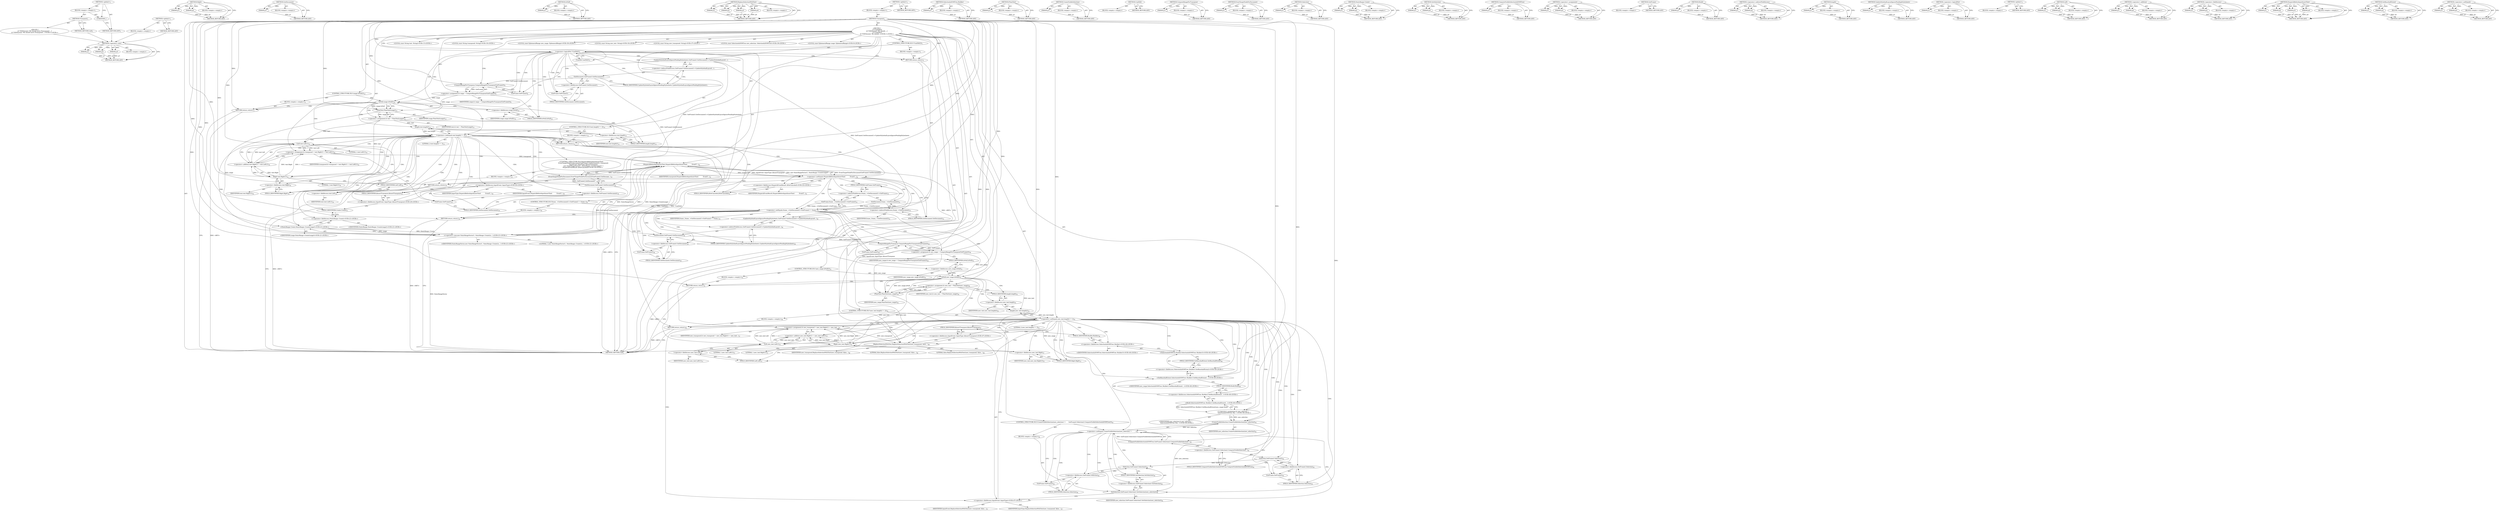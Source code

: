 digraph "&lt;global&gt;" {
vulnerable_302 [label=<(METHOD,&lt;operator&gt;.new)>];
vulnerable_303 [label=<(PARAM,p1)>];
vulnerable_304 [label=<(PARAM,p2)>];
vulnerable_305 [label=<(PARAM,p3)>];
vulnerable_306 [label=<(BLOCK,&lt;empty&gt;,&lt;empty&gt;)>];
vulnerable_307 [label=<(METHOD_RETURN,ANY)>];
vulnerable_281 [label=<(METHOD,Right)>];
vulnerable_282 [label=<(PARAM,p1)>];
vulnerable_283 [label=<(PARAM,p2)>];
vulnerable_284 [label=<(BLOCK,&lt;empty&gt;,&lt;empty&gt;)>];
vulnerable_285 [label=<(METHOD_RETURN,ANY)>];
vulnerable_238 [label=<(METHOD,GetDocument)>];
vulnerable_239 [label=<(PARAM,p1)>];
vulnerable_240 [label=<(BLOCK,&lt;empty&gt;,&lt;empty&gt;)>];
vulnerable_241 [label=<(METHOD_RETURN,ANY)>];
vulnerable_259 [label=<(METHOD,IsNull)>];
vulnerable_260 [label=<(PARAM,p1)>];
vulnerable_261 [label=<(BLOCK,&lt;empty&gt;,&lt;empty&gt;)>];
vulnerable_262 [label=<(METHOD_RETURN,ANY)>];
vulnerable_343 [label=<(METHOD,ReplaceSelectionWithText)>];
vulnerable_344 [label=<(PARAM,p1)>];
vulnerable_345 [label=<(PARAM,p2)>];
vulnerable_346 [label=<(PARAM,p3)>];
vulnerable_347 [label=<(PARAM,p4)>];
vulnerable_348 [label=<(BLOCK,&lt;empty&gt;,&lt;empty&gt;)>];
vulnerable_349 [label=<(METHOD_RETURN,ANY)>];
vulnerable_6 [label=<(METHOD,&lt;global&gt;)<SUB>1</SUB>>];
vulnerable_7 [label=<(BLOCK,&lt;empty&gt;,&lt;empty&gt;)<SUB>1</SUB>>];
vulnerable_8 [label=<(METHOD,Transpose)<SUB>1</SUB>>];
vulnerable_9 [label="<(BLOCK,{
  if (!CanEdit())
//// TODO(yosin): We should...,{
  if (!CanEdit())
//// TODO(yosin): We should...)<SUB>1</SUB>>"];
vulnerable_10 [label=<(CONTROL_STRUCTURE,IF,if (!CanEdit()))<SUB>2</SUB>>];
vulnerable_11 [label=<(&lt;operator&gt;.logicalNot,!CanEdit())<SUB>2</SUB>>];
vulnerable_12 [label=<(CanEdit,CanEdit())<SUB>2</SUB>>];
vulnerable_13 [label=<(BLOCK,&lt;empty&gt;,&lt;empty&gt;)<SUB>5</SUB>>];
vulnerable_14 [label=<(RETURN,return;,return;)<SUB>5</SUB>>];
vulnerable_15 [label=<(UpdateStyleAndLayoutIgnorePendingStylesheets,GetFrame().GetDocument()-&gt;UpdateStyleAndLayoutI...)<SUB>7</SUB>>];
vulnerable_16 [label=<(&lt;operator&gt;.indirectFieldAccess,GetFrame().GetDocument()-&gt;UpdateStyleAndLayoutI...)<SUB>7</SUB>>];
vulnerable_17 [label=<(GetDocument,GetFrame().GetDocument())<SUB>7</SUB>>];
vulnerable_18 [label=<(&lt;operator&gt;.fieldAccess,GetFrame().GetDocument)<SUB>7</SUB>>];
vulnerable_19 [label=<(GetFrame,GetFrame())<SUB>7</SUB>>];
vulnerable_20 [label=<(FIELD_IDENTIFIER,GetDocument,GetDocument)<SUB>7</SUB>>];
vulnerable_21 [label=<(FIELD_IDENTIFIER,UpdateStyleAndLayoutIgnorePendingStylesheets,UpdateStyleAndLayoutIgnorePendingStylesheets)<SUB>7</SUB>>];
vulnerable_22 [label="<(LOCAL,const EphemeralRange range: EphemeralRange)<SUB>9</SUB>>"];
vulnerable_23 [label=<(&lt;operator&gt;.assignment,&amp; range = ComputeRangeForTranspose(GetFrame()))<SUB>9</SUB>>];
vulnerable_24 [label=<(IDENTIFIER,range,&amp; range = ComputeRangeForTranspose(GetFrame()))<SUB>9</SUB>>];
vulnerable_25 [label=<(ComputeRangeForTranspose,ComputeRangeForTranspose(GetFrame()))<SUB>9</SUB>>];
vulnerable_26 [label=<(GetFrame,GetFrame())<SUB>9</SUB>>];
vulnerable_27 [label=<(CONTROL_STRUCTURE,IF,if (range.IsNull()))<SUB>10</SUB>>];
vulnerable_28 [label=<(IsNull,range.IsNull())<SUB>10</SUB>>];
vulnerable_29 [label=<(&lt;operator&gt;.fieldAccess,range.IsNull)<SUB>10</SUB>>];
vulnerable_30 [label=<(IDENTIFIER,range,range.IsNull())<SUB>10</SUB>>];
vulnerable_31 [label=<(FIELD_IDENTIFIER,IsNull,IsNull)<SUB>10</SUB>>];
vulnerable_32 [label=<(BLOCK,&lt;empty&gt;,&lt;empty&gt;)<SUB>11</SUB>>];
vulnerable_33 [label=<(RETURN,return;,return;)<SUB>11</SUB>>];
vulnerable_34 [label="<(LOCAL,const String text: String)<SUB>13</SUB>>"];
vulnerable_35 [label=<(&lt;operator&gt;.assignment,&amp; text = PlainText(range))<SUB>13</SUB>>];
vulnerable_36 [label=<(IDENTIFIER,text,&amp; text = PlainText(range))<SUB>13</SUB>>];
vulnerable_37 [label=<(PlainText,PlainText(range))<SUB>13</SUB>>];
vulnerable_38 [label=<(IDENTIFIER,range,PlainText(range))<SUB>13</SUB>>];
vulnerable_39 [label=<(CONTROL_STRUCTURE,IF,if (text.length() != 2))<SUB>14</SUB>>];
vulnerable_40 [label=<(&lt;operator&gt;.notEquals,text.length() != 2)<SUB>14</SUB>>];
vulnerable_41 [label=<(length,text.length())<SUB>14</SUB>>];
vulnerable_42 [label=<(&lt;operator&gt;.fieldAccess,text.length)<SUB>14</SUB>>];
vulnerable_43 [label=<(IDENTIFIER,text,text.length())<SUB>14</SUB>>];
vulnerable_44 [label=<(FIELD_IDENTIFIER,length,length)<SUB>14</SUB>>];
vulnerable_45 [label=<(LITERAL,2,text.length() != 2)<SUB>14</SUB>>];
vulnerable_46 [label=<(BLOCK,&lt;empty&gt;,&lt;empty&gt;)<SUB>15</SUB>>];
vulnerable_47 [label=<(RETURN,return;,return;)<SUB>15</SUB>>];
vulnerable_48 [label="<(LOCAL,const String transposed: String)<SUB>16</SUB>>"];
vulnerable_49 [label=<(&lt;operator&gt;.assignment,&amp; transposed = text.Right(1) + text.Left(1))<SUB>16</SUB>>];
vulnerable_50 [label=<(IDENTIFIER,transposed,&amp; transposed = text.Right(1) + text.Left(1))<SUB>16</SUB>>];
vulnerable_51 [label=<(&lt;operator&gt;.addition,text.Right(1) + text.Left(1))<SUB>16</SUB>>];
vulnerable_52 [label=<(Right,text.Right(1))<SUB>16</SUB>>];
vulnerable_53 [label=<(&lt;operator&gt;.fieldAccess,text.Right)<SUB>16</SUB>>];
vulnerable_54 [label=<(IDENTIFIER,text,text.Right(1))<SUB>16</SUB>>];
vulnerable_55 [label=<(FIELD_IDENTIFIER,Right,Right)<SUB>16</SUB>>];
vulnerable_56 [label=<(LITERAL,1,text.Right(1))<SUB>16</SUB>>];
vulnerable_57 [label=<(Left,text.Left(1))<SUB>16</SUB>>];
vulnerable_58 [label=<(&lt;operator&gt;.fieldAccess,text.Left)<SUB>16</SUB>>];
vulnerable_59 [label=<(IDENTIFIER,text,text.Left(1))<SUB>16</SUB>>];
vulnerable_60 [label=<(FIELD_IDENTIFIER,Left,Left)<SUB>16</SUB>>];
vulnerable_61 [label=<(LITERAL,1,text.Left(1))<SUB>16</SUB>>];
vulnerable_62 [label="<(CONTROL_STRUCTURE,IF,if (DispatchBeforeInputInsertText(
          EventTargetNodeForDocument(GetFrame().GetDocument()), transposed,
           InputEvent::InputType::kInsertTranspose,
           new StaticRangeVector(1, StaticRange::Create(range))) !=
       DispatchEventResult::kNotCanceled))<SUB>18</SUB>>"];
vulnerable_63 [label=<(&lt;operator&gt;.notEquals,DispatchBeforeInputInsertText(
          EventT...)<SUB>18</SUB>>];
vulnerable_64 [label=<(DispatchBeforeInputInsertText,DispatchBeforeInputInsertText(
          EventT...)<SUB>18</SUB>>];
vulnerable_65 [label=<(EventTargetNodeForDocument,EventTargetNodeForDocument(GetFrame().GetDocume...)<SUB>19</SUB>>];
vulnerable_66 [label=<(GetDocument,GetFrame().GetDocument())<SUB>19</SUB>>];
vulnerable_67 [label=<(&lt;operator&gt;.fieldAccess,GetFrame().GetDocument)<SUB>19</SUB>>];
vulnerable_68 [label=<(GetFrame,GetFrame())<SUB>19</SUB>>];
vulnerable_69 [label=<(FIELD_IDENTIFIER,GetDocument,GetDocument)<SUB>19</SUB>>];
vulnerable_70 [label=<(IDENTIFIER,transposed,DispatchBeforeInputInsertText(
          EventT...)<SUB>19</SUB>>];
vulnerable_71 [label="<(&lt;operator&gt;.fieldAccess,InputEvent::InputType::kInsertTranspose)<SUB>20</SUB>>"];
vulnerable_72 [label="<(&lt;operator&gt;.fieldAccess,InputEvent::InputType)<SUB>20</SUB>>"];
vulnerable_73 [label=<(IDENTIFIER,InputEvent,DispatchBeforeInputInsertText(
          EventT...)<SUB>20</SUB>>];
vulnerable_74 [label=<(IDENTIFIER,InputType,DispatchBeforeInputInsertText(
          EventT...)<SUB>20</SUB>>];
vulnerable_75 [label=<(FIELD_IDENTIFIER,kInsertTranspose,kInsertTranspose)<SUB>20</SUB>>];
vulnerable_76 [label="<(&lt;operator&gt;.new,new StaticRangeVector(1, StaticRange::Create(ra...)<SUB>21</SUB>>"];
vulnerable_77 [label="<(IDENTIFIER,StaticRangeVector,new StaticRangeVector(1, StaticRange::Create(ra...)<SUB>21</SUB>>"];
vulnerable_78 [label="<(LITERAL,1,new StaticRangeVector(1, StaticRange::Create(ra...)<SUB>21</SUB>>"];
vulnerable_79 [label="<(StaticRange.Create,StaticRange::Create(range))<SUB>21</SUB>>"];
vulnerable_80 [label="<(&lt;operator&gt;.fieldAccess,StaticRange::Create)<SUB>21</SUB>>"];
vulnerable_81 [label="<(IDENTIFIER,StaticRange,StaticRange::Create(range))<SUB>21</SUB>>"];
vulnerable_82 [label=<(FIELD_IDENTIFIER,Create,Create)<SUB>21</SUB>>];
vulnerable_83 [label="<(IDENTIFIER,range,StaticRange::Create(range))<SUB>21</SUB>>"];
vulnerable_84 [label="<(&lt;operator&gt;.fieldAccess,DispatchEventResult::kNotCanceled)<SUB>22</SUB>>"];
vulnerable_85 [label=<(IDENTIFIER,DispatchEventResult,DispatchBeforeInputInsertText(
          EventT...)<SUB>22</SUB>>];
vulnerable_86 [label=<(FIELD_IDENTIFIER,kNotCanceled,kNotCanceled)<SUB>22</SUB>>];
vulnerable_87 [label=<(BLOCK,&lt;empty&gt;,&lt;empty&gt;)<SUB>23</SUB>>];
vulnerable_88 [label=<(RETURN,return;,return;)<SUB>23</SUB>>];
vulnerable_89 [label=<(CONTROL_STRUCTURE,IF,if (frame_-&gt;GetDocument()-&gt;GetFrame() != frame_))<SUB>25</SUB>>];
vulnerable_90 [label=<(&lt;operator&gt;.notEquals,frame_-&gt;GetDocument()-&gt;GetFrame() != frame_)<SUB>25</SUB>>];
vulnerable_91 [label=<(GetFrame,frame_-&gt;GetDocument()-&gt;GetFrame())<SUB>25</SUB>>];
vulnerable_92 [label=<(&lt;operator&gt;.indirectFieldAccess,frame_-&gt;GetDocument()-&gt;GetFrame)<SUB>25</SUB>>];
vulnerable_93 [label=<(GetDocument,frame_-&gt;GetDocument())<SUB>25</SUB>>];
vulnerable_94 [label=<(&lt;operator&gt;.indirectFieldAccess,frame_-&gt;GetDocument)<SUB>25</SUB>>];
vulnerable_95 [label=<(IDENTIFIER,frame_,frame_-&gt;GetDocument())<SUB>25</SUB>>];
vulnerable_96 [label=<(FIELD_IDENTIFIER,GetDocument,GetDocument)<SUB>25</SUB>>];
vulnerable_97 [label=<(FIELD_IDENTIFIER,GetFrame,GetFrame)<SUB>25</SUB>>];
vulnerable_98 [label=<(IDENTIFIER,frame_,frame_-&gt;GetDocument()-&gt;GetFrame() != frame_)<SUB>25</SUB>>];
vulnerable_99 [label=<(BLOCK,&lt;empty&gt;,&lt;empty&gt;)<SUB>26</SUB>>];
vulnerable_100 [label=<(RETURN,return;,return;)<SUB>26</SUB>>];
vulnerable_101 [label=<(UpdateStyleAndLayoutIgnorePendingStylesheets,GetFrame().GetDocument()-&gt;UpdateStyleAndLayoutI...)<SUB>28</SUB>>];
vulnerable_102 [label=<(&lt;operator&gt;.indirectFieldAccess,GetFrame().GetDocument()-&gt;UpdateStyleAndLayoutI...)<SUB>28</SUB>>];
vulnerable_103 [label=<(GetDocument,GetFrame().GetDocument())<SUB>28</SUB>>];
vulnerable_104 [label=<(&lt;operator&gt;.fieldAccess,GetFrame().GetDocument)<SUB>28</SUB>>];
vulnerable_105 [label=<(GetFrame,GetFrame())<SUB>28</SUB>>];
vulnerable_106 [label=<(FIELD_IDENTIFIER,GetDocument,GetDocument)<SUB>28</SUB>>];
vulnerable_107 [label=<(FIELD_IDENTIFIER,UpdateStyleAndLayoutIgnorePendingStylesheets,UpdateStyleAndLayoutIgnorePendingStylesheets)<SUB>28</SUB>>];
vulnerable_108 [label="<(LOCAL,const EphemeralRange new_range: EphemeralRange)<SUB>30</SUB>>"];
vulnerable_109 [label=<(&lt;operator&gt;.assignment,&amp; new_range = ComputeRangeForTranspose(GetFrame()))<SUB>30</SUB>>];
vulnerable_110 [label=<(IDENTIFIER,new_range,&amp; new_range = ComputeRangeForTranspose(GetFrame()))<SUB>30</SUB>>];
vulnerable_111 [label=<(ComputeRangeForTranspose,ComputeRangeForTranspose(GetFrame()))<SUB>30</SUB>>];
vulnerable_112 [label=<(GetFrame,GetFrame())<SUB>30</SUB>>];
vulnerable_113 [label=<(CONTROL_STRUCTURE,IF,if (new_range.IsNull()))<SUB>31</SUB>>];
vulnerable_114 [label=<(IsNull,new_range.IsNull())<SUB>31</SUB>>];
vulnerable_115 [label=<(&lt;operator&gt;.fieldAccess,new_range.IsNull)<SUB>31</SUB>>];
vulnerable_116 [label=<(IDENTIFIER,new_range,new_range.IsNull())<SUB>31</SUB>>];
vulnerable_117 [label=<(FIELD_IDENTIFIER,IsNull,IsNull)<SUB>31</SUB>>];
vulnerable_118 [label=<(BLOCK,&lt;empty&gt;,&lt;empty&gt;)<SUB>32</SUB>>];
vulnerable_119 [label=<(RETURN,return;,return;)<SUB>32</SUB>>];
vulnerable_120 [label="<(LOCAL,const String new_text: String)<SUB>34</SUB>>"];
vulnerable_121 [label=<(&lt;operator&gt;.assignment,&amp; new_text = PlainText(new_range))<SUB>34</SUB>>];
vulnerable_122 [label=<(IDENTIFIER,new_text,&amp; new_text = PlainText(new_range))<SUB>34</SUB>>];
vulnerable_123 [label=<(PlainText,PlainText(new_range))<SUB>34</SUB>>];
vulnerable_124 [label=<(IDENTIFIER,new_range,PlainText(new_range))<SUB>34</SUB>>];
vulnerable_125 [label=<(CONTROL_STRUCTURE,IF,if (new_text.length() != 2))<SUB>35</SUB>>];
vulnerable_126 [label=<(&lt;operator&gt;.notEquals,new_text.length() != 2)<SUB>35</SUB>>];
vulnerable_127 [label=<(length,new_text.length())<SUB>35</SUB>>];
vulnerable_128 [label=<(&lt;operator&gt;.fieldAccess,new_text.length)<SUB>35</SUB>>];
vulnerable_129 [label=<(IDENTIFIER,new_text,new_text.length())<SUB>35</SUB>>];
vulnerable_130 [label=<(FIELD_IDENTIFIER,length,length)<SUB>35</SUB>>];
vulnerable_131 [label=<(LITERAL,2,new_text.length() != 2)<SUB>35</SUB>>];
vulnerable_132 [label=<(BLOCK,&lt;empty&gt;,&lt;empty&gt;)<SUB>36</SUB>>];
vulnerable_133 [label=<(RETURN,return;,return;)<SUB>36</SUB>>];
vulnerable_134 [label="<(LOCAL,const String new_transposed: String)<SUB>37</SUB>>"];
vulnerable_135 [label=<(&lt;operator&gt;.assignment,&amp; new_transposed = new_text.Right(1) + new_text...)<SUB>37</SUB>>];
vulnerable_136 [label=<(IDENTIFIER,new_transposed,&amp; new_transposed = new_text.Right(1) + new_text...)<SUB>37</SUB>>];
vulnerable_137 [label=<(&lt;operator&gt;.addition,new_text.Right(1) + new_text.Left(1))<SUB>37</SUB>>];
vulnerable_138 [label=<(Right,new_text.Right(1))<SUB>37</SUB>>];
vulnerable_139 [label=<(&lt;operator&gt;.fieldAccess,new_text.Right)<SUB>37</SUB>>];
vulnerable_140 [label=<(IDENTIFIER,new_text,new_text.Right(1))<SUB>37</SUB>>];
vulnerable_141 [label=<(FIELD_IDENTIFIER,Right,Right)<SUB>37</SUB>>];
vulnerable_142 [label=<(LITERAL,1,new_text.Right(1))<SUB>37</SUB>>];
vulnerable_143 [label=<(Left,new_text.Left(1))<SUB>37</SUB>>];
vulnerable_144 [label=<(&lt;operator&gt;.fieldAccess,new_text.Left)<SUB>37</SUB>>];
vulnerable_145 [label=<(IDENTIFIER,new_text,new_text.Left(1))<SUB>37</SUB>>];
vulnerable_146 [label=<(FIELD_IDENTIFIER,Left,Left)<SUB>37</SUB>>];
vulnerable_147 [label=<(LITERAL,1,new_text.Left(1))<SUB>37</SUB>>];
vulnerable_148 [label="<(LOCAL,const SelectionInDOMTree new_selection: SelectionInDOMTree)<SUB>39</SUB>>"];
vulnerable_149 [label="<(&lt;operator&gt;.assignment,&amp; new_selection =
      SelectionInDOMTree::Bui...)<SUB>39</SUB>>"];
vulnerable_150 [label="<(IDENTIFIER,new_selection,&amp; new_selection =
      SelectionInDOMTree::Bui...)<SUB>39</SUB>>"];
vulnerable_151 [label="<(Build,SelectionInDOMTree::Builder().SetBaseAndExtent(...)<SUB>40</SUB>>"];
vulnerable_152 [label="<(&lt;operator&gt;.fieldAccess,SelectionInDOMTree::Builder().SetBaseAndExtent(...)<SUB>40</SUB>>"];
vulnerable_153 [label="<(SetBaseAndExtent,SelectionInDOMTree::Builder().SetBaseAndExtent(...)<SUB>40</SUB>>"];
vulnerable_154 [label="<(&lt;operator&gt;.fieldAccess,SelectionInDOMTree::Builder().SetBaseAndExtent)<SUB>40</SUB>>"];
vulnerable_155 [label="<(SelectionInDOMTree.Builder,SelectionInDOMTree::Builder())<SUB>40</SUB>>"];
vulnerable_156 [label="<(&lt;operator&gt;.fieldAccess,SelectionInDOMTree::Builder)<SUB>40</SUB>>"];
vulnerable_157 [label="<(IDENTIFIER,SelectionInDOMTree,SelectionInDOMTree::Builder())<SUB>40</SUB>>"];
vulnerable_158 [label=<(FIELD_IDENTIFIER,Builder,Builder)<SUB>40</SUB>>];
vulnerable_159 [label=<(FIELD_IDENTIFIER,SetBaseAndExtent,SetBaseAndExtent)<SUB>40</SUB>>];
vulnerable_160 [label="<(IDENTIFIER,new_range,SelectionInDOMTree::Builder().SetBaseAndExtent(...)<SUB>40</SUB>>"];
vulnerable_161 [label=<(FIELD_IDENTIFIER,Build,Build)<SUB>40</SUB>>];
vulnerable_162 [label=<(CONTROL_STRUCTURE,IF,if (CreateVisibleSelection(new_selection) !=
      GetFrame().Selection().ComputeVisibleSelectionInDOMTree()))<SUB>42</SUB>>];
vulnerable_163 [label=<(&lt;operator&gt;.notEquals,CreateVisibleSelection(new_selection) !=
      ...)<SUB>42</SUB>>];
vulnerable_164 [label=<(CreateVisibleSelection,CreateVisibleSelection(new_selection))<SUB>42</SUB>>];
vulnerable_165 [label=<(IDENTIFIER,new_selection,CreateVisibleSelection(new_selection))<SUB>42</SUB>>];
vulnerable_166 [label=<(ComputeVisibleSelectionInDOMTree,GetFrame().Selection().ComputeVisibleSelectionI...)<SUB>43</SUB>>];
vulnerable_167 [label=<(&lt;operator&gt;.fieldAccess,GetFrame().Selection().ComputeVisibleSelectionI...)<SUB>43</SUB>>];
vulnerable_168 [label=<(Selection,GetFrame().Selection())<SUB>43</SUB>>];
vulnerable_169 [label=<(&lt;operator&gt;.fieldAccess,GetFrame().Selection)<SUB>43</SUB>>];
vulnerable_170 [label=<(GetFrame,GetFrame())<SUB>43</SUB>>];
vulnerable_171 [label=<(FIELD_IDENTIFIER,Selection,Selection)<SUB>43</SUB>>];
vulnerable_172 [label=<(FIELD_IDENTIFIER,ComputeVisibleSelectionInDOMTree,ComputeVisibleSelectionInDOMTree)<SUB>43</SUB>>];
vulnerable_173 [label=<(BLOCK,&lt;empty&gt;,&lt;empty&gt;)<SUB>44</SUB>>];
vulnerable_174 [label=<(SetSelection,GetFrame().Selection().SetSelection(new_selection))<SUB>44</SUB>>];
vulnerable_175 [label=<(&lt;operator&gt;.fieldAccess,GetFrame().Selection().SetSelection)<SUB>44</SUB>>];
vulnerable_176 [label=<(Selection,GetFrame().Selection())<SUB>44</SUB>>];
vulnerable_177 [label=<(&lt;operator&gt;.fieldAccess,GetFrame().Selection)<SUB>44</SUB>>];
vulnerable_178 [label=<(GetFrame,GetFrame())<SUB>44</SUB>>];
vulnerable_179 [label=<(FIELD_IDENTIFIER,Selection,Selection)<SUB>44</SUB>>];
vulnerable_180 [label=<(FIELD_IDENTIFIER,SetSelection,SetSelection)<SUB>44</SUB>>];
vulnerable_181 [label=<(IDENTIFIER,new_selection,GetFrame().Selection().SetSelection(new_selection))<SUB>44</SUB>>];
vulnerable_182 [label=<(ReplaceSelectionWithText,ReplaceSelectionWithText(new_transposed, false,...)<SUB>46</SUB>>];
vulnerable_183 [label=<(IDENTIFIER,new_transposed,ReplaceSelectionWithText(new_transposed, false,...)<SUB>46</SUB>>];
vulnerable_184 [label=<(LITERAL,false,ReplaceSelectionWithText(new_transposed, false,...)<SUB>46</SUB>>];
vulnerable_185 [label=<(LITERAL,false,ReplaceSelectionWithText(new_transposed, false,...)<SUB>46</SUB>>];
vulnerable_186 [label="<(&lt;operator&gt;.fieldAccess,InputEvent::InputType::kInsertTranspose)<SUB>47</SUB>>"];
vulnerable_187 [label="<(&lt;operator&gt;.fieldAccess,InputEvent::InputType)<SUB>47</SUB>>"];
vulnerable_188 [label=<(IDENTIFIER,InputEvent,ReplaceSelectionWithText(new_transposed, false,...)<SUB>47</SUB>>];
vulnerable_189 [label=<(IDENTIFIER,InputType,ReplaceSelectionWithText(new_transposed, false,...)<SUB>47</SUB>>];
vulnerable_190 [label=<(FIELD_IDENTIFIER,kInsertTranspose,kInsertTranspose)<SUB>47</SUB>>];
vulnerable_191 [label=<(METHOD_RETURN,void)<SUB>1</SUB>>];
vulnerable_193 [label=<(METHOD_RETURN,ANY)<SUB>1</SUB>>];
vulnerable_322 [label=<(METHOD,SelectionInDOMTree.Builder)>];
vulnerable_323 [label=<(PARAM,p1)>];
vulnerable_324 [label=<(BLOCK,&lt;empty&gt;,&lt;empty&gt;)>];
vulnerable_325 [label=<(METHOD_RETURN,ANY)>];
vulnerable_263 [label=<(METHOD,PlainText)>];
vulnerable_264 [label=<(PARAM,p1)>];
vulnerable_265 [label=<(BLOCK,&lt;empty&gt;,&lt;empty&gt;)>];
vulnerable_266 [label=<(METHOD_RETURN,ANY)>];
vulnerable_326 [label=<(METHOD,CreateVisibleSelection)>];
vulnerable_327 [label=<(PARAM,p1)>];
vulnerable_328 [label=<(BLOCK,&lt;empty&gt;,&lt;empty&gt;)>];
vulnerable_329 [label=<(METHOD_RETURN,ANY)>];
vulnerable_226 [label=<(METHOD,CanEdit)>];
vulnerable_227 [label=<(BLOCK,&lt;empty&gt;,&lt;empty&gt;)>];
vulnerable_228 [label=<(METHOD_RETURN,ANY)>];
vulnerable_255 [label=<(METHOD,ComputeRangeForTranspose)>];
vulnerable_256 [label=<(PARAM,p1)>];
vulnerable_257 [label=<(BLOCK,&lt;empty&gt;,&lt;empty&gt;)>];
vulnerable_258 [label=<(METHOD_RETURN,ANY)>];
vulnerable_298 [label=<(METHOD,EventTargetNodeForDocument)>];
vulnerable_299 [label=<(PARAM,p1)>];
vulnerable_300 [label=<(BLOCK,&lt;empty&gt;,&lt;empty&gt;)>];
vulnerable_301 [label=<(METHOD_RETURN,ANY)>];
vulnerable_334 [label=<(METHOD,Selection)>];
vulnerable_335 [label=<(PARAM,p1)>];
vulnerable_336 [label=<(BLOCK,&lt;empty&gt;,&lt;empty&gt;)>];
vulnerable_337 [label=<(METHOD_RETURN,ANY)>];
vulnerable_308 [label=<(METHOD,StaticRange.Create)>];
vulnerable_309 [label=<(PARAM,p1)>];
vulnerable_310 [label=<(PARAM,p2)>];
vulnerable_311 [label=<(BLOCK,&lt;empty&gt;,&lt;empty&gt;)>];
vulnerable_312 [label=<(METHOD_RETURN,ANY)>];
vulnerable_338 [label=<(METHOD,SetSelection)>];
vulnerable_339 [label=<(PARAM,p1)>];
vulnerable_340 [label=<(PARAM,p2)>];
vulnerable_341 [label=<(BLOCK,&lt;empty&gt;,&lt;empty&gt;)>];
vulnerable_342 [label=<(METHOD_RETURN,ANY)>];
vulnerable_330 [label=<(METHOD,ComputeVisibleSelectionInDOMTree)>];
vulnerable_331 [label=<(PARAM,p1)>];
vulnerable_332 [label=<(BLOCK,&lt;empty&gt;,&lt;empty&gt;)>];
vulnerable_333 [label=<(METHOD_RETURN,ANY)>];
vulnerable_250 [label=<(METHOD,&lt;operator&gt;.assignment)>];
vulnerable_251 [label=<(PARAM,p1)>];
vulnerable_252 [label=<(PARAM,p2)>];
vulnerable_253 [label=<(BLOCK,&lt;empty&gt;,&lt;empty&gt;)>];
vulnerable_254 [label=<(METHOD_RETURN,ANY)>];
vulnerable_247 [label=<(METHOD,GetFrame)>];
vulnerable_248 [label=<(BLOCK,&lt;empty&gt;,&lt;empty&gt;)>];
vulnerable_249 [label=<(METHOD_RETURN,ANY)>];
vulnerable_313 [label=<(METHOD,Build)>];
vulnerable_314 [label=<(PARAM,p1)>];
vulnerable_315 [label=<(BLOCK,&lt;empty&gt;,&lt;empty&gt;)>];
vulnerable_316 [label=<(METHOD_RETURN,ANY)>];
vulnerable_233 [label=<(METHOD,&lt;operator&gt;.indirectFieldAccess)>];
vulnerable_234 [label=<(PARAM,p1)>];
vulnerable_235 [label=<(PARAM,p2)>];
vulnerable_236 [label=<(BLOCK,&lt;empty&gt;,&lt;empty&gt;)>];
vulnerable_237 [label=<(METHOD_RETURN,ANY)>];
vulnerable_272 [label=<(METHOD,length)>];
vulnerable_273 [label=<(PARAM,p1)>];
vulnerable_274 [label=<(BLOCK,&lt;empty&gt;,&lt;empty&gt;)>];
vulnerable_275 [label=<(METHOD_RETURN,ANY)>];
vulnerable_229 [label=<(METHOD,UpdateStyleAndLayoutIgnorePendingStylesheets)>];
vulnerable_230 [label=<(PARAM,p1)>];
vulnerable_231 [label=<(BLOCK,&lt;empty&gt;,&lt;empty&gt;)>];
vulnerable_232 [label=<(METHOD_RETURN,ANY)>];
vulnerable_222 [label=<(METHOD,&lt;operator&gt;.logicalNot)>];
vulnerable_223 [label=<(PARAM,p1)>];
vulnerable_224 [label=<(BLOCK,&lt;empty&gt;,&lt;empty&gt;)>];
vulnerable_225 [label=<(METHOD_RETURN,ANY)>];
vulnerable_216 [label=<(METHOD,&lt;global&gt;)<SUB>1</SUB>>];
vulnerable_217 [label=<(BLOCK,&lt;empty&gt;,&lt;empty&gt;)>];
vulnerable_218 [label=<(METHOD_RETURN,ANY)>];
vulnerable_286 [label=<(METHOD,Left)>];
vulnerable_287 [label=<(PARAM,p1)>];
vulnerable_288 [label=<(PARAM,p2)>];
vulnerable_289 [label=<(BLOCK,&lt;empty&gt;,&lt;empty&gt;)>];
vulnerable_290 [label=<(METHOD_RETURN,ANY)>];
vulnerable_276 [label=<(METHOD,&lt;operator&gt;.addition)>];
vulnerable_277 [label=<(PARAM,p1)>];
vulnerable_278 [label=<(PARAM,p2)>];
vulnerable_279 [label=<(BLOCK,&lt;empty&gt;,&lt;empty&gt;)>];
vulnerable_280 [label=<(METHOD_RETURN,ANY)>];
vulnerable_242 [label=<(METHOD,&lt;operator&gt;.fieldAccess)>];
vulnerable_243 [label=<(PARAM,p1)>];
vulnerable_244 [label=<(PARAM,p2)>];
vulnerable_245 [label=<(BLOCK,&lt;empty&gt;,&lt;empty&gt;)>];
vulnerable_246 [label=<(METHOD_RETURN,ANY)>];
vulnerable_291 [label=<(METHOD,DispatchBeforeInputInsertText)>];
vulnerable_292 [label=<(PARAM,p1)>];
vulnerable_293 [label=<(PARAM,p2)>];
vulnerable_294 [label=<(PARAM,p3)>];
vulnerable_295 [label=<(PARAM,p4)>];
vulnerable_296 [label=<(BLOCK,&lt;empty&gt;,&lt;empty&gt;)>];
vulnerable_297 [label=<(METHOD_RETURN,ANY)>];
vulnerable_317 [label=<(METHOD,SetBaseAndExtent)>];
vulnerable_318 [label=<(PARAM,p1)>];
vulnerable_319 [label=<(PARAM,p2)>];
vulnerable_320 [label=<(BLOCK,&lt;empty&gt;,&lt;empty&gt;)>];
vulnerable_321 [label=<(METHOD_RETURN,ANY)>];
vulnerable_267 [label=<(METHOD,&lt;operator&gt;.notEquals)>];
vulnerable_268 [label=<(PARAM,p1)>];
vulnerable_269 [label=<(PARAM,p2)>];
vulnerable_270 [label=<(BLOCK,&lt;empty&gt;,&lt;empty&gt;)>];
vulnerable_271 [label=<(METHOD_RETURN,ANY)>];
fixed_6 [label=<(METHOD,&lt;global&gt;)<SUB>1</SUB>>];
fixed_7 [label=<(BLOCK,&lt;empty&gt;,&lt;empty&gt;)<SUB>1</SUB>>];
fixed_8 [label=<(METHOD,Transpose)<SUB>1</SUB>>];
fixed_9 [label="<(BLOCK,{
//// TODO(yosin): We should move |Transpose()...,{
//// TODO(yosin): We should move |Transpose()...)<SUB>1</SUB>>"];
fixed_10 [label=<(METHOD_RETURN,void)<SUB>1</SUB>>];
fixed_12 [label=<(UNKNOWN,,)>];
fixed_13 [label=<(METHOD_RETURN,ANY)<SUB>1</SUB>>];
fixed_20 [label=<(METHOD,&lt;global&gt;)<SUB>1</SUB>>];
fixed_21 [label=<(BLOCK,&lt;empty&gt;,&lt;empty&gt;)>];
fixed_22 [label=<(METHOD_RETURN,ANY)>];
vulnerable_302 -> vulnerable_303  [key=0, label="AST: "];
vulnerable_302 -> vulnerable_303  [key=1, label="DDG: "];
vulnerable_302 -> vulnerable_306  [key=0, label="AST: "];
vulnerable_302 -> vulnerable_304  [key=0, label="AST: "];
vulnerable_302 -> vulnerable_304  [key=1, label="DDG: "];
vulnerable_302 -> vulnerable_307  [key=0, label="AST: "];
vulnerable_302 -> vulnerable_307  [key=1, label="CFG: "];
vulnerable_302 -> vulnerable_305  [key=0, label="AST: "];
vulnerable_302 -> vulnerable_305  [key=1, label="DDG: "];
vulnerable_303 -> vulnerable_307  [key=0, label="DDG: p1"];
vulnerable_304 -> vulnerable_307  [key=0, label="DDG: p2"];
vulnerable_305 -> vulnerable_307  [key=0, label="DDG: p3"];
vulnerable_281 -> vulnerable_282  [key=0, label="AST: "];
vulnerable_281 -> vulnerable_282  [key=1, label="DDG: "];
vulnerable_281 -> vulnerable_284  [key=0, label="AST: "];
vulnerable_281 -> vulnerable_283  [key=0, label="AST: "];
vulnerable_281 -> vulnerable_283  [key=1, label="DDG: "];
vulnerable_281 -> vulnerable_285  [key=0, label="AST: "];
vulnerable_281 -> vulnerable_285  [key=1, label="CFG: "];
vulnerable_282 -> vulnerable_285  [key=0, label="DDG: p1"];
vulnerable_283 -> vulnerable_285  [key=0, label="DDG: p2"];
vulnerable_238 -> vulnerable_239  [key=0, label="AST: "];
vulnerable_238 -> vulnerable_239  [key=1, label="DDG: "];
vulnerable_238 -> vulnerable_240  [key=0, label="AST: "];
vulnerable_238 -> vulnerable_241  [key=0, label="AST: "];
vulnerable_238 -> vulnerable_241  [key=1, label="CFG: "];
vulnerable_239 -> vulnerable_241  [key=0, label="DDG: p1"];
vulnerable_259 -> vulnerable_260  [key=0, label="AST: "];
vulnerable_259 -> vulnerable_260  [key=1, label="DDG: "];
vulnerable_259 -> vulnerable_261  [key=0, label="AST: "];
vulnerable_259 -> vulnerable_262  [key=0, label="AST: "];
vulnerable_259 -> vulnerable_262  [key=1, label="CFG: "];
vulnerable_260 -> vulnerable_262  [key=0, label="DDG: p1"];
vulnerable_343 -> vulnerable_344  [key=0, label="AST: "];
vulnerable_343 -> vulnerable_344  [key=1, label="DDG: "];
vulnerable_343 -> vulnerable_348  [key=0, label="AST: "];
vulnerable_343 -> vulnerable_345  [key=0, label="AST: "];
vulnerable_343 -> vulnerable_345  [key=1, label="DDG: "];
vulnerable_343 -> vulnerable_349  [key=0, label="AST: "];
vulnerable_343 -> vulnerable_349  [key=1, label="CFG: "];
vulnerable_343 -> vulnerable_346  [key=0, label="AST: "];
vulnerable_343 -> vulnerable_346  [key=1, label="DDG: "];
vulnerable_343 -> vulnerable_347  [key=0, label="AST: "];
vulnerable_343 -> vulnerable_347  [key=1, label="DDG: "];
vulnerable_344 -> vulnerable_349  [key=0, label="DDG: p1"];
vulnerable_345 -> vulnerable_349  [key=0, label="DDG: p2"];
vulnerable_346 -> vulnerable_349  [key=0, label="DDG: p3"];
vulnerable_347 -> vulnerable_349  [key=0, label="DDG: p4"];
vulnerable_6 -> vulnerable_7  [key=0, label="AST: "];
vulnerable_6 -> vulnerable_193  [key=0, label="AST: "];
vulnerable_6 -> vulnerable_193  [key=1, label="CFG: "];
vulnerable_7 -> vulnerable_8  [key=0, label="AST: "];
vulnerable_8 -> vulnerable_9  [key=0, label="AST: "];
vulnerable_8 -> vulnerable_191  [key=0, label="AST: "];
vulnerable_8 -> vulnerable_12  [key=0, label="CFG: "];
vulnerable_8 -> vulnerable_182  [key=0, label="DDG: "];
vulnerable_8 -> vulnerable_11  [key=0, label="DDG: "];
vulnerable_8 -> vulnerable_14  [key=0, label="DDG: "];
vulnerable_8 -> vulnerable_25  [key=0, label="DDG: "];
vulnerable_8 -> vulnerable_33  [key=0, label="DDG: "];
vulnerable_8 -> vulnerable_37  [key=0, label="DDG: "];
vulnerable_8 -> vulnerable_40  [key=0, label="DDG: "];
vulnerable_8 -> vulnerable_47  [key=0, label="DDG: "];
vulnerable_8 -> vulnerable_88  [key=0, label="DDG: "];
vulnerable_8 -> vulnerable_90  [key=0, label="DDG: "];
vulnerable_8 -> vulnerable_100  [key=0, label="DDG: "];
vulnerable_8 -> vulnerable_111  [key=0, label="DDG: "];
vulnerable_8 -> vulnerable_119  [key=0, label="DDG: "];
vulnerable_8 -> vulnerable_123  [key=0, label="DDG: "];
vulnerable_8 -> vulnerable_126  [key=0, label="DDG: "];
vulnerable_8 -> vulnerable_133  [key=0, label="DDG: "];
vulnerable_8 -> vulnerable_52  [key=0, label="DDG: "];
vulnerable_8 -> vulnerable_57  [key=0, label="DDG: "];
vulnerable_8 -> vulnerable_64  [key=0, label="DDG: "];
vulnerable_8 -> vulnerable_138  [key=0, label="DDG: "];
vulnerable_8 -> vulnerable_143  [key=0, label="DDG: "];
vulnerable_8 -> vulnerable_164  [key=0, label="DDG: "];
vulnerable_8 -> vulnerable_174  [key=0, label="DDG: "];
vulnerable_8 -> vulnerable_76  [key=0, label="DDG: "];
vulnerable_8 -> vulnerable_153  [key=0, label="DDG: "];
vulnerable_8 -> vulnerable_79  [key=0, label="DDG: "];
vulnerable_9 -> vulnerable_10  [key=0, label="AST: "];
vulnerable_9 -> vulnerable_15  [key=0, label="AST: "];
vulnerable_9 -> vulnerable_22  [key=0, label="AST: "];
vulnerable_9 -> vulnerable_23  [key=0, label="AST: "];
vulnerable_9 -> vulnerable_27  [key=0, label="AST: "];
vulnerable_9 -> vulnerable_34  [key=0, label="AST: "];
vulnerable_9 -> vulnerable_35  [key=0, label="AST: "];
vulnerable_9 -> vulnerable_39  [key=0, label="AST: "];
vulnerable_9 -> vulnerable_48  [key=0, label="AST: "];
vulnerable_9 -> vulnerable_49  [key=0, label="AST: "];
vulnerable_9 -> vulnerable_62  [key=0, label="AST: "];
vulnerable_9 -> vulnerable_89  [key=0, label="AST: "];
vulnerable_9 -> vulnerable_101  [key=0, label="AST: "];
vulnerable_9 -> vulnerable_108  [key=0, label="AST: "];
vulnerable_9 -> vulnerable_109  [key=0, label="AST: "];
vulnerable_9 -> vulnerable_113  [key=0, label="AST: "];
vulnerable_9 -> vulnerable_120  [key=0, label="AST: "];
vulnerable_9 -> vulnerable_121  [key=0, label="AST: "];
vulnerable_9 -> vulnerable_125  [key=0, label="AST: "];
vulnerable_9 -> vulnerable_134  [key=0, label="AST: "];
vulnerable_9 -> vulnerable_135  [key=0, label="AST: "];
vulnerable_9 -> vulnerable_148  [key=0, label="AST: "];
vulnerable_9 -> vulnerable_149  [key=0, label="AST: "];
vulnerable_9 -> vulnerable_162  [key=0, label="AST: "];
vulnerable_9 -> vulnerable_182  [key=0, label="AST: "];
vulnerable_10 -> vulnerable_11  [key=0, label="AST: "];
vulnerable_10 -> vulnerable_13  [key=0, label="AST: "];
vulnerable_11 -> vulnerable_12  [key=0, label="AST: "];
vulnerable_11 -> vulnerable_14  [key=0, label="CFG: "];
vulnerable_11 -> vulnerable_14  [key=1, label="CDG: "];
vulnerable_11 -> vulnerable_19  [key=0, label="CFG: "];
vulnerable_11 -> vulnerable_19  [key=1, label="CDG: "];
vulnerable_11 -> vulnerable_191  [key=0, label="DDG: CanEdit()"];
vulnerable_11 -> vulnerable_191  [key=1, label="DDG: !CanEdit()"];
vulnerable_11 -> vulnerable_17  [key=0, label="CDG: "];
vulnerable_11 -> vulnerable_15  [key=0, label="CDG: "];
vulnerable_11 -> vulnerable_21  [key=0, label="CDG: "];
vulnerable_11 -> vulnerable_26  [key=0, label="CDG: "];
vulnerable_11 -> vulnerable_20  [key=0, label="CDG: "];
vulnerable_11 -> vulnerable_25  [key=0, label="CDG: "];
vulnerable_11 -> vulnerable_18  [key=0, label="CDG: "];
vulnerable_11 -> vulnerable_28  [key=0, label="CDG: "];
vulnerable_11 -> vulnerable_29  [key=0, label="CDG: "];
vulnerable_11 -> vulnerable_16  [key=0, label="CDG: "];
vulnerable_11 -> vulnerable_23  [key=0, label="CDG: "];
vulnerable_11 -> vulnerable_31  [key=0, label="CDG: "];
vulnerable_12 -> vulnerable_11  [key=0, label="CFG: "];
vulnerable_13 -> vulnerable_14  [key=0, label="AST: "];
vulnerable_14 -> vulnerable_191  [key=0, label="CFG: "];
vulnerable_14 -> vulnerable_191  [key=1, label="DDG: &lt;RET&gt;"];
vulnerable_15 -> vulnerable_16  [key=0, label="AST: "];
vulnerable_15 -> vulnerable_26  [key=0, label="CFG: "];
vulnerable_15 -> vulnerable_101  [key=0, label="DDG: GetFrame().GetDocument()-&gt;UpdateStyleAndLayoutIgnorePendingStylesheets"];
vulnerable_15 -> vulnerable_65  [key=0, label="DDG: GetFrame().GetDocument()-&gt;UpdateStyleAndLayoutIgnorePendingStylesheets"];
vulnerable_16 -> vulnerable_17  [key=0, label="AST: "];
vulnerable_16 -> vulnerable_21  [key=0, label="AST: "];
vulnerable_16 -> vulnerable_15  [key=0, label="CFG: "];
vulnerable_17 -> vulnerable_18  [key=0, label="AST: "];
vulnerable_17 -> vulnerable_21  [key=0, label="CFG: "];
vulnerable_17 -> vulnerable_25  [key=0, label="DDG: GetFrame().GetDocument"];
vulnerable_17 -> vulnerable_66  [key=0, label="DDG: GetFrame().GetDocument"];
vulnerable_18 -> vulnerable_19  [key=0, label="AST: "];
vulnerable_18 -> vulnerable_20  [key=0, label="AST: "];
vulnerable_18 -> vulnerable_17  [key=0, label="CFG: "];
vulnerable_19 -> vulnerable_20  [key=0, label="CFG: "];
vulnerable_20 -> vulnerable_18  [key=0, label="CFG: "];
vulnerable_21 -> vulnerable_16  [key=0, label="CFG: "];
vulnerable_23 -> vulnerable_24  [key=0, label="AST: "];
vulnerable_23 -> vulnerable_25  [key=0, label="AST: "];
vulnerable_23 -> vulnerable_31  [key=0, label="CFG: "];
vulnerable_23 -> vulnerable_28  [key=0, label="DDG: range"];
vulnerable_23 -> vulnerable_37  [key=0, label="DDG: range"];
vulnerable_25 -> vulnerable_26  [key=0, label="AST: "];
vulnerable_25 -> vulnerable_23  [key=0, label="CFG: "];
vulnerable_25 -> vulnerable_23  [key=1, label="DDG: GetFrame()"];
vulnerable_26 -> vulnerable_25  [key=0, label="CFG: "];
vulnerable_27 -> vulnerable_28  [key=0, label="AST: "];
vulnerable_27 -> vulnerable_32  [key=0, label="AST: "];
vulnerable_28 -> vulnerable_29  [key=0, label="AST: "];
vulnerable_28 -> vulnerable_33  [key=0, label="CFG: "];
vulnerable_28 -> vulnerable_33  [key=1, label="CDG: "];
vulnerable_28 -> vulnerable_37  [key=0, label="CFG: "];
vulnerable_28 -> vulnerable_37  [key=1, label="DDG: range.IsNull"];
vulnerable_28 -> vulnerable_37  [key=2, label="CDG: "];
vulnerable_28 -> vulnerable_42  [key=0, label="CDG: "];
vulnerable_28 -> vulnerable_40  [key=0, label="CDG: "];
vulnerable_28 -> vulnerable_44  [key=0, label="CDG: "];
vulnerable_28 -> vulnerable_35  [key=0, label="CDG: "];
vulnerable_28 -> vulnerable_41  [key=0, label="CDG: "];
vulnerable_29 -> vulnerable_30  [key=0, label="AST: "];
vulnerable_29 -> vulnerable_31  [key=0, label="AST: "];
vulnerable_29 -> vulnerable_28  [key=0, label="CFG: "];
vulnerable_31 -> vulnerable_29  [key=0, label="CFG: "];
vulnerable_32 -> vulnerable_33  [key=0, label="AST: "];
vulnerable_33 -> vulnerable_191  [key=0, label="CFG: "];
vulnerable_33 -> vulnerable_191  [key=1, label="DDG: &lt;RET&gt;"];
vulnerable_35 -> vulnerable_36  [key=0, label="AST: "];
vulnerable_35 -> vulnerable_37  [key=0, label="AST: "];
vulnerable_35 -> vulnerable_44  [key=0, label="CFG: "];
vulnerable_35 -> vulnerable_41  [key=0, label="DDG: text"];
vulnerable_35 -> vulnerable_52  [key=0, label="DDG: text"];
vulnerable_35 -> vulnerable_57  [key=0, label="DDG: text"];
vulnerable_37 -> vulnerable_38  [key=0, label="AST: "];
vulnerable_37 -> vulnerable_35  [key=0, label="CFG: "];
vulnerable_37 -> vulnerable_35  [key=1, label="DDG: range"];
vulnerable_37 -> vulnerable_79  [key=0, label="DDG: range"];
vulnerable_39 -> vulnerable_40  [key=0, label="AST: "];
vulnerable_39 -> vulnerable_46  [key=0, label="AST: "];
vulnerable_40 -> vulnerable_41  [key=0, label="AST: "];
vulnerable_40 -> vulnerable_45  [key=0, label="AST: "];
vulnerable_40 -> vulnerable_47  [key=0, label="CFG: "];
vulnerable_40 -> vulnerable_47  [key=1, label="CDG: "];
vulnerable_40 -> vulnerable_55  [key=0, label="CFG: "];
vulnerable_40 -> vulnerable_55  [key=1, label="CDG: "];
vulnerable_40 -> vulnerable_68  [key=0, label="CDG: "];
vulnerable_40 -> vulnerable_60  [key=0, label="CDG: "];
vulnerable_40 -> vulnerable_64  [key=0, label="CDG: "];
vulnerable_40 -> vulnerable_51  [key=0, label="CDG: "];
vulnerable_40 -> vulnerable_57  [key=0, label="CDG: "];
vulnerable_40 -> vulnerable_75  [key=0, label="CDG: "];
vulnerable_40 -> vulnerable_52  [key=0, label="CDG: "];
vulnerable_40 -> vulnerable_84  [key=0, label="CDG: "];
vulnerable_40 -> vulnerable_69  [key=0, label="CDG: "];
vulnerable_40 -> vulnerable_67  [key=0, label="CDG: "];
vulnerable_40 -> vulnerable_76  [key=0, label="CDG: "];
vulnerable_40 -> vulnerable_79  [key=0, label="CDG: "];
vulnerable_40 -> vulnerable_80  [key=0, label="CDG: "];
vulnerable_40 -> vulnerable_58  [key=0, label="CDG: "];
vulnerable_40 -> vulnerable_86  [key=0, label="CDG: "];
vulnerable_40 -> vulnerable_49  [key=0, label="CDG: "];
vulnerable_40 -> vulnerable_66  [key=0, label="CDG: "];
vulnerable_40 -> vulnerable_72  [key=0, label="CDG: "];
vulnerable_40 -> vulnerable_65  [key=0, label="CDG: "];
vulnerable_40 -> vulnerable_82  [key=0, label="CDG: "];
vulnerable_40 -> vulnerable_71  [key=0, label="CDG: "];
vulnerable_40 -> vulnerable_53  [key=0, label="CDG: "];
vulnerable_40 -> vulnerable_63  [key=0, label="CDG: "];
vulnerable_41 -> vulnerable_42  [key=0, label="AST: "];
vulnerable_41 -> vulnerable_40  [key=0, label="CFG: "];
vulnerable_41 -> vulnerable_40  [key=1, label="DDG: text.length"];
vulnerable_42 -> vulnerable_43  [key=0, label="AST: "];
vulnerable_42 -> vulnerable_44  [key=0, label="AST: "];
vulnerable_42 -> vulnerable_41  [key=0, label="CFG: "];
vulnerable_44 -> vulnerable_42  [key=0, label="CFG: "];
vulnerable_46 -> vulnerable_47  [key=0, label="AST: "];
vulnerable_47 -> vulnerable_191  [key=0, label="CFG: "];
vulnerable_47 -> vulnerable_191  [key=1, label="DDG: &lt;RET&gt;"];
vulnerable_49 -> vulnerable_50  [key=0, label="AST: "];
vulnerable_49 -> vulnerable_51  [key=0, label="AST: "];
vulnerable_49 -> vulnerable_68  [key=0, label="CFG: "];
vulnerable_49 -> vulnerable_64  [key=0, label="DDG: transposed"];
vulnerable_51 -> vulnerable_52  [key=0, label="AST: "];
vulnerable_51 -> vulnerable_57  [key=0, label="AST: "];
vulnerable_51 -> vulnerable_49  [key=0, label="CFG: "];
vulnerable_52 -> vulnerable_53  [key=0, label="AST: "];
vulnerable_52 -> vulnerable_56  [key=0, label="AST: "];
vulnerable_52 -> vulnerable_60  [key=0, label="CFG: "];
vulnerable_52 -> vulnerable_49  [key=0, label="DDG: text.Right"];
vulnerable_52 -> vulnerable_49  [key=1, label="DDG: 1"];
vulnerable_52 -> vulnerable_51  [key=0, label="DDG: text.Right"];
vulnerable_52 -> vulnerable_51  [key=1, label="DDG: 1"];
vulnerable_53 -> vulnerable_54  [key=0, label="AST: "];
vulnerable_53 -> vulnerable_55  [key=0, label="AST: "];
vulnerable_53 -> vulnerable_52  [key=0, label="CFG: "];
vulnerable_55 -> vulnerable_53  [key=0, label="CFG: "];
vulnerable_57 -> vulnerable_58  [key=0, label="AST: "];
vulnerable_57 -> vulnerable_61  [key=0, label="AST: "];
vulnerable_57 -> vulnerable_51  [key=0, label="CFG: "];
vulnerable_57 -> vulnerable_51  [key=1, label="DDG: text.Left"];
vulnerable_57 -> vulnerable_51  [key=2, label="DDG: 1"];
vulnerable_57 -> vulnerable_49  [key=0, label="DDG: text.Left"];
vulnerable_57 -> vulnerable_49  [key=1, label="DDG: 1"];
vulnerable_58 -> vulnerable_59  [key=0, label="AST: "];
vulnerable_58 -> vulnerable_60  [key=0, label="AST: "];
vulnerable_58 -> vulnerable_57  [key=0, label="CFG: "];
vulnerable_60 -> vulnerable_58  [key=0, label="CFG: "];
vulnerable_62 -> vulnerable_63  [key=0, label="AST: "];
vulnerable_62 -> vulnerable_87  [key=0, label="AST: "];
vulnerable_63 -> vulnerable_64  [key=0, label="AST: "];
vulnerable_63 -> vulnerable_84  [key=0, label="AST: "];
vulnerable_63 -> vulnerable_88  [key=0, label="CFG: "];
vulnerable_63 -> vulnerable_88  [key=1, label="CDG: "];
vulnerable_63 -> vulnerable_96  [key=0, label="CFG: "];
vulnerable_63 -> vulnerable_96  [key=1, label="CDG: "];
vulnerable_63 -> vulnerable_94  [key=0, label="CDG: "];
vulnerable_63 -> vulnerable_92  [key=0, label="CDG: "];
vulnerable_63 -> vulnerable_97  [key=0, label="CDG: "];
vulnerable_63 -> vulnerable_91  [key=0, label="CDG: "];
vulnerable_63 -> vulnerable_93  [key=0, label="CDG: "];
vulnerable_63 -> vulnerable_90  [key=0, label="CDG: "];
vulnerable_64 -> vulnerable_65  [key=0, label="AST: "];
vulnerable_64 -> vulnerable_70  [key=0, label="AST: "];
vulnerable_64 -> vulnerable_71  [key=0, label="AST: "];
vulnerable_64 -> vulnerable_76  [key=0, label="AST: "];
vulnerable_64 -> vulnerable_86  [key=0, label="CFG: "];
vulnerable_64 -> vulnerable_182  [key=0, label="DDG: InputEvent::InputType::kInsertTranspose"];
vulnerable_64 -> vulnerable_63  [key=0, label="DDG: EventTargetNodeForDocument(GetFrame().GetDocument())"];
vulnerable_64 -> vulnerable_63  [key=1, label="DDG: transposed"];
vulnerable_64 -> vulnerable_63  [key=2, label="DDG: InputEvent::InputType::kInsertTranspose"];
vulnerable_64 -> vulnerable_63  [key=3, label="DDG: new StaticRangeVector(1, StaticRange::Create(range))"];
vulnerable_65 -> vulnerable_66  [key=0, label="AST: "];
vulnerable_65 -> vulnerable_72  [key=0, label="CFG: "];
vulnerable_65 -> vulnerable_64  [key=0, label="DDG: GetFrame().GetDocument()"];
vulnerable_66 -> vulnerable_67  [key=0, label="AST: "];
vulnerable_66 -> vulnerable_65  [key=0, label="CFG: "];
vulnerable_66 -> vulnerable_65  [key=1, label="DDG: GetFrame().GetDocument"];
vulnerable_66 -> vulnerable_103  [key=0, label="DDG: GetFrame().GetDocument"];
vulnerable_67 -> vulnerable_68  [key=0, label="AST: "];
vulnerable_67 -> vulnerable_69  [key=0, label="AST: "];
vulnerable_67 -> vulnerable_66  [key=0, label="CFG: "];
vulnerable_68 -> vulnerable_69  [key=0, label="CFG: "];
vulnerable_69 -> vulnerable_67  [key=0, label="CFG: "];
vulnerable_71 -> vulnerable_72  [key=0, label="AST: "];
vulnerable_71 -> vulnerable_75  [key=0, label="AST: "];
vulnerable_71 -> vulnerable_82  [key=0, label="CFG: "];
vulnerable_72 -> vulnerable_73  [key=0, label="AST: "];
vulnerable_72 -> vulnerable_74  [key=0, label="AST: "];
vulnerable_72 -> vulnerable_75  [key=0, label="CFG: "];
vulnerable_75 -> vulnerable_71  [key=0, label="CFG: "];
vulnerable_76 -> vulnerable_77  [key=0, label="AST: "];
vulnerable_76 -> vulnerable_78  [key=0, label="AST: "];
vulnerable_76 -> vulnerable_79  [key=0, label="AST: "];
vulnerable_76 -> vulnerable_64  [key=0, label="CFG: "];
vulnerable_76 -> vulnerable_64  [key=1, label="DDG: StaticRangeVector"];
vulnerable_76 -> vulnerable_64  [key=2, label="DDG: 1"];
vulnerable_76 -> vulnerable_64  [key=3, label="DDG: StaticRange::Create(range)"];
vulnerable_76 -> vulnerable_191  [key=0, label="DDG: StaticRangeVector"];
vulnerable_79 -> vulnerable_80  [key=0, label="AST: "];
vulnerable_79 -> vulnerable_83  [key=0, label="AST: "];
vulnerable_79 -> vulnerable_76  [key=0, label="CFG: "];
vulnerable_79 -> vulnerable_76  [key=1, label="DDG: StaticRange::Create"];
vulnerable_79 -> vulnerable_76  [key=2, label="DDG: range"];
vulnerable_80 -> vulnerable_81  [key=0, label="AST: "];
vulnerable_80 -> vulnerable_82  [key=0, label="AST: "];
vulnerable_80 -> vulnerable_79  [key=0, label="CFG: "];
vulnerable_82 -> vulnerable_80  [key=0, label="CFG: "];
vulnerable_84 -> vulnerable_85  [key=0, label="AST: "];
vulnerable_84 -> vulnerable_86  [key=0, label="AST: "];
vulnerable_84 -> vulnerable_63  [key=0, label="CFG: "];
vulnerable_86 -> vulnerable_84  [key=0, label="CFG: "];
vulnerable_87 -> vulnerable_88  [key=0, label="AST: "];
vulnerable_88 -> vulnerable_191  [key=0, label="CFG: "];
vulnerable_88 -> vulnerable_191  [key=1, label="DDG: &lt;RET&gt;"];
vulnerable_89 -> vulnerable_90  [key=0, label="AST: "];
vulnerable_89 -> vulnerable_99  [key=0, label="AST: "];
vulnerable_90 -> vulnerable_91  [key=0, label="AST: "];
vulnerable_90 -> vulnerable_98  [key=0, label="AST: "];
vulnerable_90 -> vulnerable_100  [key=0, label="CFG: "];
vulnerable_90 -> vulnerable_100  [key=1, label="CDG: "];
vulnerable_90 -> vulnerable_105  [key=0, label="CFG: "];
vulnerable_90 -> vulnerable_105  [key=1, label="CDG: "];
vulnerable_90 -> vulnerable_107  [key=0, label="CDG: "];
vulnerable_90 -> vulnerable_115  [key=0, label="CDG: "];
vulnerable_90 -> vulnerable_102  [key=0, label="CDG: "];
vulnerable_90 -> vulnerable_114  [key=0, label="CDG: "];
vulnerable_90 -> vulnerable_103  [key=0, label="CDG: "];
vulnerable_90 -> vulnerable_104  [key=0, label="CDG: "];
vulnerable_90 -> vulnerable_112  [key=0, label="CDG: "];
vulnerable_90 -> vulnerable_101  [key=0, label="CDG: "];
vulnerable_90 -> vulnerable_111  [key=0, label="CDG: "];
vulnerable_90 -> vulnerable_106  [key=0, label="CDG: "];
vulnerable_90 -> vulnerable_117  [key=0, label="CDG: "];
vulnerable_90 -> vulnerable_109  [key=0, label="CDG: "];
vulnerable_91 -> vulnerable_92  [key=0, label="AST: "];
vulnerable_91 -> vulnerable_90  [key=0, label="CFG: "];
vulnerable_91 -> vulnerable_90  [key=1, label="DDG: frame_-&gt;GetDocument()-&gt;GetFrame"];
vulnerable_92 -> vulnerable_93  [key=0, label="AST: "];
vulnerable_92 -> vulnerable_97  [key=0, label="AST: "];
vulnerable_92 -> vulnerable_91  [key=0, label="CFG: "];
vulnerable_93 -> vulnerable_94  [key=0, label="AST: "];
vulnerable_93 -> vulnerable_97  [key=0, label="CFG: "];
vulnerable_93 -> vulnerable_90  [key=0, label="DDG: frame_-&gt;GetDocument"];
vulnerable_94 -> vulnerable_95  [key=0, label="AST: "];
vulnerable_94 -> vulnerable_96  [key=0, label="AST: "];
vulnerable_94 -> vulnerable_93  [key=0, label="CFG: "];
vulnerable_96 -> vulnerable_94  [key=0, label="CFG: "];
vulnerable_97 -> vulnerable_92  [key=0, label="CFG: "];
vulnerable_99 -> vulnerable_100  [key=0, label="AST: "];
vulnerable_100 -> vulnerable_191  [key=0, label="CFG: "];
vulnerable_100 -> vulnerable_191  [key=1, label="DDG: &lt;RET&gt;"];
vulnerable_101 -> vulnerable_102  [key=0, label="AST: "];
vulnerable_101 -> vulnerable_112  [key=0, label="CFG: "];
vulnerable_102 -> vulnerable_103  [key=0, label="AST: "];
vulnerable_102 -> vulnerable_107  [key=0, label="AST: "];
vulnerable_102 -> vulnerable_101  [key=0, label="CFG: "];
vulnerable_103 -> vulnerable_104  [key=0, label="AST: "];
vulnerable_103 -> vulnerable_107  [key=0, label="CFG: "];
vulnerable_103 -> vulnerable_111  [key=0, label="DDG: GetFrame().GetDocument"];
vulnerable_104 -> vulnerable_105  [key=0, label="AST: "];
vulnerable_104 -> vulnerable_106  [key=0, label="AST: "];
vulnerable_104 -> vulnerable_103  [key=0, label="CFG: "];
vulnerable_105 -> vulnerable_106  [key=0, label="CFG: "];
vulnerable_106 -> vulnerable_104  [key=0, label="CFG: "];
vulnerable_107 -> vulnerable_102  [key=0, label="CFG: "];
vulnerable_109 -> vulnerable_110  [key=0, label="AST: "];
vulnerable_109 -> vulnerable_111  [key=0, label="AST: "];
vulnerable_109 -> vulnerable_117  [key=0, label="CFG: "];
vulnerable_109 -> vulnerable_114  [key=0, label="DDG: new_range"];
vulnerable_109 -> vulnerable_123  [key=0, label="DDG: new_range"];
vulnerable_111 -> vulnerable_112  [key=0, label="AST: "];
vulnerable_111 -> vulnerable_109  [key=0, label="CFG: "];
vulnerable_111 -> vulnerable_109  [key=1, label="DDG: GetFrame()"];
vulnerable_112 -> vulnerable_111  [key=0, label="CFG: "];
vulnerable_113 -> vulnerable_114  [key=0, label="AST: "];
vulnerable_113 -> vulnerable_118  [key=0, label="AST: "];
vulnerable_114 -> vulnerable_115  [key=0, label="AST: "];
vulnerable_114 -> vulnerable_119  [key=0, label="CFG: "];
vulnerable_114 -> vulnerable_119  [key=1, label="CDG: "];
vulnerable_114 -> vulnerable_123  [key=0, label="CFG: "];
vulnerable_114 -> vulnerable_123  [key=1, label="DDG: new_range.IsNull"];
vulnerable_114 -> vulnerable_123  [key=2, label="CDG: "];
vulnerable_114 -> vulnerable_128  [key=0, label="CDG: "];
vulnerable_114 -> vulnerable_121  [key=0, label="CDG: "];
vulnerable_114 -> vulnerable_130  [key=0, label="CDG: "];
vulnerable_114 -> vulnerable_127  [key=0, label="CDG: "];
vulnerable_114 -> vulnerable_126  [key=0, label="CDG: "];
vulnerable_115 -> vulnerable_116  [key=0, label="AST: "];
vulnerable_115 -> vulnerable_117  [key=0, label="AST: "];
vulnerable_115 -> vulnerable_114  [key=0, label="CFG: "];
vulnerable_117 -> vulnerable_115  [key=0, label="CFG: "];
vulnerable_118 -> vulnerable_119  [key=0, label="AST: "];
vulnerable_119 -> vulnerable_191  [key=0, label="CFG: "];
vulnerable_119 -> vulnerable_191  [key=1, label="DDG: &lt;RET&gt;"];
vulnerable_121 -> vulnerable_122  [key=0, label="AST: "];
vulnerable_121 -> vulnerable_123  [key=0, label="AST: "];
vulnerable_121 -> vulnerable_130  [key=0, label="CFG: "];
vulnerable_121 -> vulnerable_127  [key=0, label="DDG: new_text"];
vulnerable_121 -> vulnerable_138  [key=0, label="DDG: new_text"];
vulnerable_121 -> vulnerable_143  [key=0, label="DDG: new_text"];
vulnerable_123 -> vulnerable_124  [key=0, label="AST: "];
vulnerable_123 -> vulnerable_121  [key=0, label="CFG: "];
vulnerable_123 -> vulnerable_121  [key=1, label="DDG: new_range"];
vulnerable_123 -> vulnerable_153  [key=0, label="DDG: new_range"];
vulnerable_125 -> vulnerable_126  [key=0, label="AST: "];
vulnerable_125 -> vulnerable_132  [key=0, label="AST: "];
vulnerable_126 -> vulnerable_127  [key=0, label="AST: "];
vulnerable_126 -> vulnerable_131  [key=0, label="AST: "];
vulnerable_126 -> vulnerable_133  [key=0, label="CFG: "];
vulnerable_126 -> vulnerable_133  [key=1, label="CDG: "];
vulnerable_126 -> vulnerable_141  [key=0, label="CFG: "];
vulnerable_126 -> vulnerable_141  [key=1, label="CDG: "];
vulnerable_126 -> vulnerable_167  [key=0, label="CDG: "];
vulnerable_126 -> vulnerable_154  [key=0, label="CDG: "];
vulnerable_126 -> vulnerable_146  [key=0, label="CDG: "];
vulnerable_126 -> vulnerable_169  [key=0, label="CDG: "];
vulnerable_126 -> vulnerable_161  [key=0, label="CDG: "];
vulnerable_126 -> vulnerable_163  [key=0, label="CDG: "];
vulnerable_126 -> vulnerable_149  [key=0, label="CDG: "];
vulnerable_126 -> vulnerable_151  [key=0, label="CDG: "];
vulnerable_126 -> vulnerable_153  [key=0, label="CDG: "];
vulnerable_126 -> vulnerable_168  [key=0, label="CDG: "];
vulnerable_126 -> vulnerable_170  [key=0, label="CDG: "];
vulnerable_126 -> vulnerable_144  [key=0, label="CDG: "];
vulnerable_126 -> vulnerable_138  [key=0, label="CDG: "];
vulnerable_126 -> vulnerable_187  [key=0, label="CDG: "];
vulnerable_126 -> vulnerable_190  [key=0, label="CDG: "];
vulnerable_126 -> vulnerable_137  [key=0, label="CDG: "];
vulnerable_126 -> vulnerable_152  [key=0, label="CDG: "];
vulnerable_126 -> vulnerable_182  [key=0, label="CDG: "];
vulnerable_126 -> vulnerable_164  [key=0, label="CDG: "];
vulnerable_126 -> vulnerable_155  [key=0, label="CDG: "];
vulnerable_126 -> vulnerable_186  [key=0, label="CDG: "];
vulnerable_126 -> vulnerable_139  [key=0, label="CDG: "];
vulnerable_126 -> vulnerable_158  [key=0, label="CDG: "];
vulnerable_126 -> vulnerable_171  [key=0, label="CDG: "];
vulnerable_126 -> vulnerable_166  [key=0, label="CDG: "];
vulnerable_126 -> vulnerable_159  [key=0, label="CDG: "];
vulnerable_126 -> vulnerable_143  [key=0, label="CDG: "];
vulnerable_126 -> vulnerable_135  [key=0, label="CDG: "];
vulnerable_126 -> vulnerable_156  [key=0, label="CDG: "];
vulnerable_126 -> vulnerable_172  [key=0, label="CDG: "];
vulnerable_127 -> vulnerable_128  [key=0, label="AST: "];
vulnerable_127 -> vulnerable_126  [key=0, label="CFG: "];
vulnerable_127 -> vulnerable_126  [key=1, label="DDG: new_text.length"];
vulnerable_128 -> vulnerable_129  [key=0, label="AST: "];
vulnerable_128 -> vulnerable_130  [key=0, label="AST: "];
vulnerable_128 -> vulnerable_127  [key=0, label="CFG: "];
vulnerable_130 -> vulnerable_128  [key=0, label="CFG: "];
vulnerable_132 -> vulnerable_133  [key=0, label="AST: "];
vulnerable_133 -> vulnerable_191  [key=0, label="CFG: "];
vulnerable_133 -> vulnerable_191  [key=1, label="DDG: &lt;RET&gt;"];
vulnerable_135 -> vulnerable_136  [key=0, label="AST: "];
vulnerable_135 -> vulnerable_137  [key=0, label="AST: "];
vulnerable_135 -> vulnerable_158  [key=0, label="CFG: "];
vulnerable_135 -> vulnerable_182  [key=0, label="DDG: new_transposed"];
vulnerable_137 -> vulnerable_138  [key=0, label="AST: "];
vulnerable_137 -> vulnerable_143  [key=0, label="AST: "];
vulnerable_137 -> vulnerable_135  [key=0, label="CFG: "];
vulnerable_138 -> vulnerable_139  [key=0, label="AST: "];
vulnerable_138 -> vulnerable_142  [key=0, label="AST: "];
vulnerable_138 -> vulnerable_146  [key=0, label="CFG: "];
vulnerable_138 -> vulnerable_135  [key=0, label="DDG: new_text.Right"];
vulnerable_138 -> vulnerable_135  [key=1, label="DDG: 1"];
vulnerable_138 -> vulnerable_137  [key=0, label="DDG: new_text.Right"];
vulnerable_138 -> vulnerable_137  [key=1, label="DDG: 1"];
vulnerable_139 -> vulnerable_140  [key=0, label="AST: "];
vulnerable_139 -> vulnerable_141  [key=0, label="AST: "];
vulnerable_139 -> vulnerable_138  [key=0, label="CFG: "];
vulnerable_141 -> vulnerable_139  [key=0, label="CFG: "];
vulnerable_143 -> vulnerable_144  [key=0, label="AST: "];
vulnerable_143 -> vulnerable_147  [key=0, label="AST: "];
vulnerable_143 -> vulnerable_137  [key=0, label="CFG: "];
vulnerable_143 -> vulnerable_137  [key=1, label="DDG: new_text.Left"];
vulnerable_143 -> vulnerable_137  [key=2, label="DDG: 1"];
vulnerable_143 -> vulnerable_135  [key=0, label="DDG: new_text.Left"];
vulnerable_143 -> vulnerable_135  [key=1, label="DDG: 1"];
vulnerable_144 -> vulnerable_145  [key=0, label="AST: "];
vulnerable_144 -> vulnerable_146  [key=0, label="AST: "];
vulnerable_144 -> vulnerable_143  [key=0, label="CFG: "];
vulnerable_146 -> vulnerable_144  [key=0, label="CFG: "];
vulnerable_149 -> vulnerable_150  [key=0, label="AST: "];
vulnerable_149 -> vulnerable_151  [key=0, label="AST: "];
vulnerable_149 -> vulnerable_164  [key=0, label="CFG: "];
vulnerable_149 -> vulnerable_164  [key=1, label="DDG: new_selection"];
vulnerable_151 -> vulnerable_152  [key=0, label="AST: "];
vulnerable_151 -> vulnerable_149  [key=0, label="CFG: "];
vulnerable_151 -> vulnerable_149  [key=1, label="DDG: SelectionInDOMTree::Builder().SetBaseAndExtent(new_range).Build"];
vulnerable_152 -> vulnerable_153  [key=0, label="AST: "];
vulnerable_152 -> vulnerable_161  [key=0, label="AST: "];
vulnerable_152 -> vulnerable_151  [key=0, label="CFG: "];
vulnerable_153 -> vulnerable_154  [key=0, label="AST: "];
vulnerable_153 -> vulnerable_160  [key=0, label="AST: "];
vulnerable_153 -> vulnerable_161  [key=0, label="CFG: "];
vulnerable_154 -> vulnerable_155  [key=0, label="AST: "];
vulnerable_154 -> vulnerable_159  [key=0, label="AST: "];
vulnerable_154 -> vulnerable_153  [key=0, label="CFG: "];
vulnerable_155 -> vulnerable_156  [key=0, label="AST: "];
vulnerable_155 -> vulnerable_159  [key=0, label="CFG: "];
vulnerable_156 -> vulnerable_157  [key=0, label="AST: "];
vulnerable_156 -> vulnerable_158  [key=0, label="AST: "];
vulnerable_156 -> vulnerable_155  [key=0, label="CFG: "];
vulnerable_158 -> vulnerable_156  [key=0, label="CFG: "];
vulnerable_159 -> vulnerable_154  [key=0, label="CFG: "];
vulnerable_161 -> vulnerable_152  [key=0, label="CFG: "];
vulnerable_162 -> vulnerable_163  [key=0, label="AST: "];
vulnerable_162 -> vulnerable_173  [key=0, label="AST: "];
vulnerable_163 -> vulnerable_164  [key=0, label="AST: "];
vulnerable_163 -> vulnerable_166  [key=0, label="AST: "];
vulnerable_163 -> vulnerable_178  [key=0, label="CFG: "];
vulnerable_163 -> vulnerable_178  [key=1, label="CDG: "];
vulnerable_163 -> vulnerable_187  [key=0, label="CFG: "];
vulnerable_163 -> vulnerable_179  [key=0, label="CDG: "];
vulnerable_163 -> vulnerable_174  [key=0, label="CDG: "];
vulnerable_163 -> vulnerable_180  [key=0, label="CDG: "];
vulnerable_163 -> vulnerable_176  [key=0, label="CDG: "];
vulnerable_163 -> vulnerable_177  [key=0, label="CDG: "];
vulnerable_163 -> vulnerable_175  [key=0, label="CDG: "];
vulnerable_164 -> vulnerable_165  [key=0, label="AST: "];
vulnerable_164 -> vulnerable_170  [key=0, label="CFG: "];
vulnerable_164 -> vulnerable_163  [key=0, label="DDG: new_selection"];
vulnerable_164 -> vulnerable_174  [key=0, label="DDG: new_selection"];
vulnerable_166 -> vulnerable_167  [key=0, label="AST: "];
vulnerable_166 -> vulnerable_163  [key=0, label="CFG: "];
vulnerable_166 -> vulnerable_163  [key=1, label="DDG: GetFrame().Selection().ComputeVisibleSelectionInDOMTree"];
vulnerable_167 -> vulnerable_168  [key=0, label="AST: "];
vulnerable_167 -> vulnerable_172  [key=0, label="AST: "];
vulnerable_167 -> vulnerable_166  [key=0, label="CFG: "];
vulnerable_168 -> vulnerable_169  [key=0, label="AST: "];
vulnerable_168 -> vulnerable_172  [key=0, label="CFG: "];
vulnerable_168 -> vulnerable_176  [key=0, label="DDG: GetFrame().Selection"];
vulnerable_169 -> vulnerable_170  [key=0, label="AST: "];
vulnerable_169 -> vulnerable_171  [key=0, label="AST: "];
vulnerable_169 -> vulnerable_168  [key=0, label="CFG: "];
vulnerable_170 -> vulnerable_171  [key=0, label="CFG: "];
vulnerable_171 -> vulnerable_169  [key=0, label="CFG: "];
vulnerable_172 -> vulnerable_167  [key=0, label="CFG: "];
vulnerable_173 -> vulnerable_174  [key=0, label="AST: "];
vulnerable_174 -> vulnerable_175  [key=0, label="AST: "];
vulnerable_174 -> vulnerable_181  [key=0, label="AST: "];
vulnerable_174 -> vulnerable_187  [key=0, label="CFG: "];
vulnerable_175 -> vulnerable_176  [key=0, label="AST: "];
vulnerable_175 -> vulnerable_180  [key=0, label="AST: "];
vulnerable_175 -> vulnerable_174  [key=0, label="CFG: "];
vulnerable_176 -> vulnerable_177  [key=0, label="AST: "];
vulnerable_176 -> vulnerable_180  [key=0, label="CFG: "];
vulnerable_177 -> vulnerable_178  [key=0, label="AST: "];
vulnerable_177 -> vulnerable_179  [key=0, label="AST: "];
vulnerable_177 -> vulnerable_176  [key=0, label="CFG: "];
vulnerable_178 -> vulnerable_179  [key=0, label="CFG: "];
vulnerable_179 -> vulnerable_177  [key=0, label="CFG: "];
vulnerable_180 -> vulnerable_175  [key=0, label="CFG: "];
vulnerable_182 -> vulnerable_183  [key=0, label="AST: "];
vulnerable_182 -> vulnerable_184  [key=0, label="AST: "];
vulnerable_182 -> vulnerable_185  [key=0, label="AST: "];
vulnerable_182 -> vulnerable_186  [key=0, label="AST: "];
vulnerable_182 -> vulnerable_191  [key=0, label="CFG: "];
vulnerable_186 -> vulnerable_187  [key=0, label="AST: "];
vulnerable_186 -> vulnerable_190  [key=0, label="AST: "];
vulnerable_186 -> vulnerable_182  [key=0, label="CFG: "];
vulnerable_187 -> vulnerable_188  [key=0, label="AST: "];
vulnerable_187 -> vulnerable_189  [key=0, label="AST: "];
vulnerable_187 -> vulnerable_190  [key=0, label="CFG: "];
vulnerable_190 -> vulnerable_186  [key=0, label="CFG: "];
vulnerable_322 -> vulnerable_323  [key=0, label="AST: "];
vulnerable_322 -> vulnerable_323  [key=1, label="DDG: "];
vulnerable_322 -> vulnerable_324  [key=0, label="AST: "];
vulnerable_322 -> vulnerable_325  [key=0, label="AST: "];
vulnerable_322 -> vulnerable_325  [key=1, label="CFG: "];
vulnerable_323 -> vulnerable_325  [key=0, label="DDG: p1"];
vulnerable_263 -> vulnerable_264  [key=0, label="AST: "];
vulnerable_263 -> vulnerable_264  [key=1, label="DDG: "];
vulnerable_263 -> vulnerable_265  [key=0, label="AST: "];
vulnerable_263 -> vulnerable_266  [key=0, label="AST: "];
vulnerable_263 -> vulnerable_266  [key=1, label="CFG: "];
vulnerable_264 -> vulnerable_266  [key=0, label="DDG: p1"];
vulnerable_326 -> vulnerable_327  [key=0, label="AST: "];
vulnerable_326 -> vulnerable_327  [key=1, label="DDG: "];
vulnerable_326 -> vulnerable_328  [key=0, label="AST: "];
vulnerable_326 -> vulnerable_329  [key=0, label="AST: "];
vulnerable_326 -> vulnerable_329  [key=1, label="CFG: "];
vulnerable_327 -> vulnerable_329  [key=0, label="DDG: p1"];
vulnerable_226 -> vulnerable_227  [key=0, label="AST: "];
vulnerable_226 -> vulnerable_228  [key=0, label="AST: "];
vulnerable_226 -> vulnerable_228  [key=1, label="CFG: "];
vulnerable_255 -> vulnerable_256  [key=0, label="AST: "];
vulnerable_255 -> vulnerable_256  [key=1, label="DDG: "];
vulnerable_255 -> vulnerable_257  [key=0, label="AST: "];
vulnerable_255 -> vulnerable_258  [key=0, label="AST: "];
vulnerable_255 -> vulnerable_258  [key=1, label="CFG: "];
vulnerable_256 -> vulnerable_258  [key=0, label="DDG: p1"];
vulnerable_298 -> vulnerable_299  [key=0, label="AST: "];
vulnerable_298 -> vulnerable_299  [key=1, label="DDG: "];
vulnerable_298 -> vulnerable_300  [key=0, label="AST: "];
vulnerable_298 -> vulnerable_301  [key=0, label="AST: "];
vulnerable_298 -> vulnerable_301  [key=1, label="CFG: "];
vulnerable_299 -> vulnerable_301  [key=0, label="DDG: p1"];
vulnerable_334 -> vulnerable_335  [key=0, label="AST: "];
vulnerable_334 -> vulnerable_335  [key=1, label="DDG: "];
vulnerable_334 -> vulnerable_336  [key=0, label="AST: "];
vulnerable_334 -> vulnerable_337  [key=0, label="AST: "];
vulnerable_334 -> vulnerable_337  [key=1, label="CFG: "];
vulnerable_335 -> vulnerable_337  [key=0, label="DDG: p1"];
vulnerable_308 -> vulnerable_309  [key=0, label="AST: "];
vulnerable_308 -> vulnerable_309  [key=1, label="DDG: "];
vulnerable_308 -> vulnerable_311  [key=0, label="AST: "];
vulnerable_308 -> vulnerable_310  [key=0, label="AST: "];
vulnerable_308 -> vulnerable_310  [key=1, label="DDG: "];
vulnerable_308 -> vulnerable_312  [key=0, label="AST: "];
vulnerable_308 -> vulnerable_312  [key=1, label="CFG: "];
vulnerable_309 -> vulnerable_312  [key=0, label="DDG: p1"];
vulnerable_310 -> vulnerable_312  [key=0, label="DDG: p2"];
vulnerable_338 -> vulnerable_339  [key=0, label="AST: "];
vulnerable_338 -> vulnerable_339  [key=1, label="DDG: "];
vulnerable_338 -> vulnerable_341  [key=0, label="AST: "];
vulnerable_338 -> vulnerable_340  [key=0, label="AST: "];
vulnerable_338 -> vulnerable_340  [key=1, label="DDG: "];
vulnerable_338 -> vulnerable_342  [key=0, label="AST: "];
vulnerable_338 -> vulnerable_342  [key=1, label="CFG: "];
vulnerable_339 -> vulnerable_342  [key=0, label="DDG: p1"];
vulnerable_340 -> vulnerable_342  [key=0, label="DDG: p2"];
vulnerable_330 -> vulnerable_331  [key=0, label="AST: "];
vulnerable_330 -> vulnerable_331  [key=1, label="DDG: "];
vulnerable_330 -> vulnerable_332  [key=0, label="AST: "];
vulnerable_330 -> vulnerable_333  [key=0, label="AST: "];
vulnerable_330 -> vulnerable_333  [key=1, label="CFG: "];
vulnerable_331 -> vulnerable_333  [key=0, label="DDG: p1"];
vulnerable_250 -> vulnerable_251  [key=0, label="AST: "];
vulnerable_250 -> vulnerable_251  [key=1, label="DDG: "];
vulnerable_250 -> vulnerable_253  [key=0, label="AST: "];
vulnerable_250 -> vulnerable_252  [key=0, label="AST: "];
vulnerable_250 -> vulnerable_252  [key=1, label="DDG: "];
vulnerable_250 -> vulnerable_254  [key=0, label="AST: "];
vulnerable_250 -> vulnerable_254  [key=1, label="CFG: "];
vulnerable_251 -> vulnerable_254  [key=0, label="DDG: p1"];
vulnerable_252 -> vulnerable_254  [key=0, label="DDG: p2"];
vulnerable_247 -> vulnerable_248  [key=0, label="AST: "];
vulnerable_247 -> vulnerable_249  [key=0, label="AST: "];
vulnerable_247 -> vulnerable_249  [key=1, label="CFG: "];
vulnerable_313 -> vulnerable_314  [key=0, label="AST: "];
vulnerable_313 -> vulnerable_314  [key=1, label="DDG: "];
vulnerable_313 -> vulnerable_315  [key=0, label="AST: "];
vulnerable_313 -> vulnerable_316  [key=0, label="AST: "];
vulnerable_313 -> vulnerable_316  [key=1, label="CFG: "];
vulnerable_314 -> vulnerable_316  [key=0, label="DDG: p1"];
vulnerable_233 -> vulnerable_234  [key=0, label="AST: "];
vulnerable_233 -> vulnerable_234  [key=1, label="DDG: "];
vulnerable_233 -> vulnerable_236  [key=0, label="AST: "];
vulnerable_233 -> vulnerable_235  [key=0, label="AST: "];
vulnerable_233 -> vulnerable_235  [key=1, label="DDG: "];
vulnerable_233 -> vulnerable_237  [key=0, label="AST: "];
vulnerable_233 -> vulnerable_237  [key=1, label="CFG: "];
vulnerable_234 -> vulnerable_237  [key=0, label="DDG: p1"];
vulnerable_235 -> vulnerable_237  [key=0, label="DDG: p2"];
vulnerable_272 -> vulnerable_273  [key=0, label="AST: "];
vulnerable_272 -> vulnerable_273  [key=1, label="DDG: "];
vulnerable_272 -> vulnerable_274  [key=0, label="AST: "];
vulnerable_272 -> vulnerable_275  [key=0, label="AST: "];
vulnerable_272 -> vulnerable_275  [key=1, label="CFG: "];
vulnerable_273 -> vulnerable_275  [key=0, label="DDG: p1"];
vulnerable_229 -> vulnerable_230  [key=0, label="AST: "];
vulnerable_229 -> vulnerable_230  [key=1, label="DDG: "];
vulnerable_229 -> vulnerable_231  [key=0, label="AST: "];
vulnerable_229 -> vulnerable_232  [key=0, label="AST: "];
vulnerable_229 -> vulnerable_232  [key=1, label="CFG: "];
vulnerable_230 -> vulnerable_232  [key=0, label="DDG: p1"];
vulnerable_222 -> vulnerable_223  [key=0, label="AST: "];
vulnerable_222 -> vulnerable_223  [key=1, label="DDG: "];
vulnerable_222 -> vulnerable_224  [key=0, label="AST: "];
vulnerable_222 -> vulnerable_225  [key=0, label="AST: "];
vulnerable_222 -> vulnerable_225  [key=1, label="CFG: "];
vulnerable_223 -> vulnerable_225  [key=0, label="DDG: p1"];
vulnerable_216 -> vulnerable_217  [key=0, label="AST: "];
vulnerable_216 -> vulnerable_218  [key=0, label="AST: "];
vulnerable_216 -> vulnerable_218  [key=1, label="CFG: "];
vulnerable_286 -> vulnerable_287  [key=0, label="AST: "];
vulnerable_286 -> vulnerable_287  [key=1, label="DDG: "];
vulnerable_286 -> vulnerable_289  [key=0, label="AST: "];
vulnerable_286 -> vulnerable_288  [key=0, label="AST: "];
vulnerable_286 -> vulnerable_288  [key=1, label="DDG: "];
vulnerable_286 -> vulnerable_290  [key=0, label="AST: "];
vulnerable_286 -> vulnerable_290  [key=1, label="CFG: "];
vulnerable_287 -> vulnerable_290  [key=0, label="DDG: p1"];
vulnerable_288 -> vulnerable_290  [key=0, label="DDG: p2"];
vulnerable_276 -> vulnerable_277  [key=0, label="AST: "];
vulnerable_276 -> vulnerable_277  [key=1, label="DDG: "];
vulnerable_276 -> vulnerable_279  [key=0, label="AST: "];
vulnerable_276 -> vulnerable_278  [key=0, label="AST: "];
vulnerable_276 -> vulnerable_278  [key=1, label="DDG: "];
vulnerable_276 -> vulnerable_280  [key=0, label="AST: "];
vulnerable_276 -> vulnerable_280  [key=1, label="CFG: "];
vulnerable_277 -> vulnerable_280  [key=0, label="DDG: p1"];
vulnerable_278 -> vulnerable_280  [key=0, label="DDG: p2"];
vulnerable_242 -> vulnerable_243  [key=0, label="AST: "];
vulnerable_242 -> vulnerable_243  [key=1, label="DDG: "];
vulnerable_242 -> vulnerable_245  [key=0, label="AST: "];
vulnerable_242 -> vulnerable_244  [key=0, label="AST: "];
vulnerable_242 -> vulnerable_244  [key=1, label="DDG: "];
vulnerable_242 -> vulnerable_246  [key=0, label="AST: "];
vulnerable_242 -> vulnerable_246  [key=1, label="CFG: "];
vulnerable_243 -> vulnerable_246  [key=0, label="DDG: p1"];
vulnerable_244 -> vulnerable_246  [key=0, label="DDG: p2"];
vulnerable_291 -> vulnerable_292  [key=0, label="AST: "];
vulnerable_291 -> vulnerable_292  [key=1, label="DDG: "];
vulnerable_291 -> vulnerable_296  [key=0, label="AST: "];
vulnerable_291 -> vulnerable_293  [key=0, label="AST: "];
vulnerable_291 -> vulnerable_293  [key=1, label="DDG: "];
vulnerable_291 -> vulnerable_297  [key=0, label="AST: "];
vulnerable_291 -> vulnerable_297  [key=1, label="CFG: "];
vulnerable_291 -> vulnerable_294  [key=0, label="AST: "];
vulnerable_291 -> vulnerable_294  [key=1, label="DDG: "];
vulnerable_291 -> vulnerable_295  [key=0, label="AST: "];
vulnerable_291 -> vulnerable_295  [key=1, label="DDG: "];
vulnerable_292 -> vulnerable_297  [key=0, label="DDG: p1"];
vulnerable_293 -> vulnerable_297  [key=0, label="DDG: p2"];
vulnerable_294 -> vulnerable_297  [key=0, label="DDG: p3"];
vulnerable_295 -> vulnerable_297  [key=0, label="DDG: p4"];
vulnerable_317 -> vulnerable_318  [key=0, label="AST: "];
vulnerable_317 -> vulnerable_318  [key=1, label="DDG: "];
vulnerable_317 -> vulnerable_320  [key=0, label="AST: "];
vulnerable_317 -> vulnerable_319  [key=0, label="AST: "];
vulnerable_317 -> vulnerable_319  [key=1, label="DDG: "];
vulnerable_317 -> vulnerable_321  [key=0, label="AST: "];
vulnerable_317 -> vulnerable_321  [key=1, label="CFG: "];
vulnerable_318 -> vulnerable_321  [key=0, label="DDG: p1"];
vulnerable_319 -> vulnerable_321  [key=0, label="DDG: p2"];
vulnerable_267 -> vulnerable_268  [key=0, label="AST: "];
vulnerable_267 -> vulnerable_268  [key=1, label="DDG: "];
vulnerable_267 -> vulnerable_270  [key=0, label="AST: "];
vulnerable_267 -> vulnerable_269  [key=0, label="AST: "];
vulnerable_267 -> vulnerable_269  [key=1, label="DDG: "];
vulnerable_267 -> vulnerable_271  [key=0, label="AST: "];
vulnerable_267 -> vulnerable_271  [key=1, label="CFG: "];
vulnerable_268 -> vulnerable_271  [key=0, label="DDG: p1"];
vulnerable_269 -> vulnerable_271  [key=0, label="DDG: p2"];
fixed_6 -> fixed_7  [key=0, label="AST: "];
fixed_6 -> fixed_13  [key=0, label="AST: "];
fixed_6 -> fixed_12  [key=0, label="CFG: "];
fixed_7 -> fixed_8  [key=0, label="AST: "];
fixed_7 -> fixed_12  [key=0, label="AST: "];
fixed_8 -> fixed_9  [key=0, label="AST: "];
fixed_8 -> fixed_10  [key=0, label="AST: "];
fixed_8 -> fixed_10  [key=1, label="CFG: "];
fixed_9 -> vulnerable_302  [key=0];
fixed_10 -> vulnerable_302  [key=0];
fixed_12 -> fixed_13  [key=0, label="CFG: "];
fixed_13 -> vulnerable_302  [key=0];
fixed_20 -> fixed_21  [key=0, label="AST: "];
fixed_20 -> fixed_22  [key=0, label="AST: "];
fixed_20 -> fixed_22  [key=1, label="CFG: "];
fixed_21 -> vulnerable_302  [key=0];
fixed_22 -> vulnerable_302  [key=0];
}
